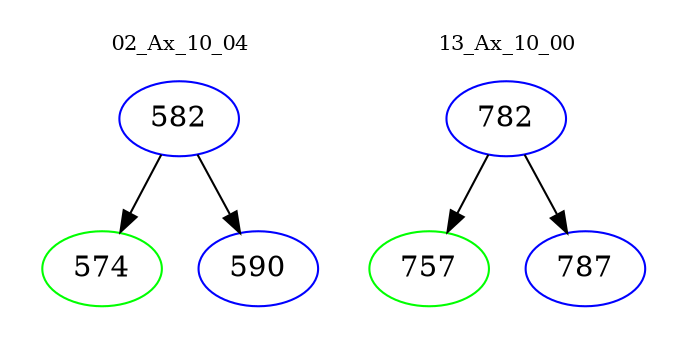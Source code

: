 digraph{
subgraph cluster_0 {
color = white
label = "02_Ax_10_04";
fontsize=10;
T0_582 [label="582", color="blue"]
T0_582 -> T0_574 [color="black"]
T0_574 [label="574", color="green"]
T0_582 -> T0_590 [color="black"]
T0_590 [label="590", color="blue"]
}
subgraph cluster_1 {
color = white
label = "13_Ax_10_00";
fontsize=10;
T1_782 [label="782", color="blue"]
T1_782 -> T1_757 [color="black"]
T1_757 [label="757", color="green"]
T1_782 -> T1_787 [color="black"]
T1_787 [label="787", color="blue"]
}
}
